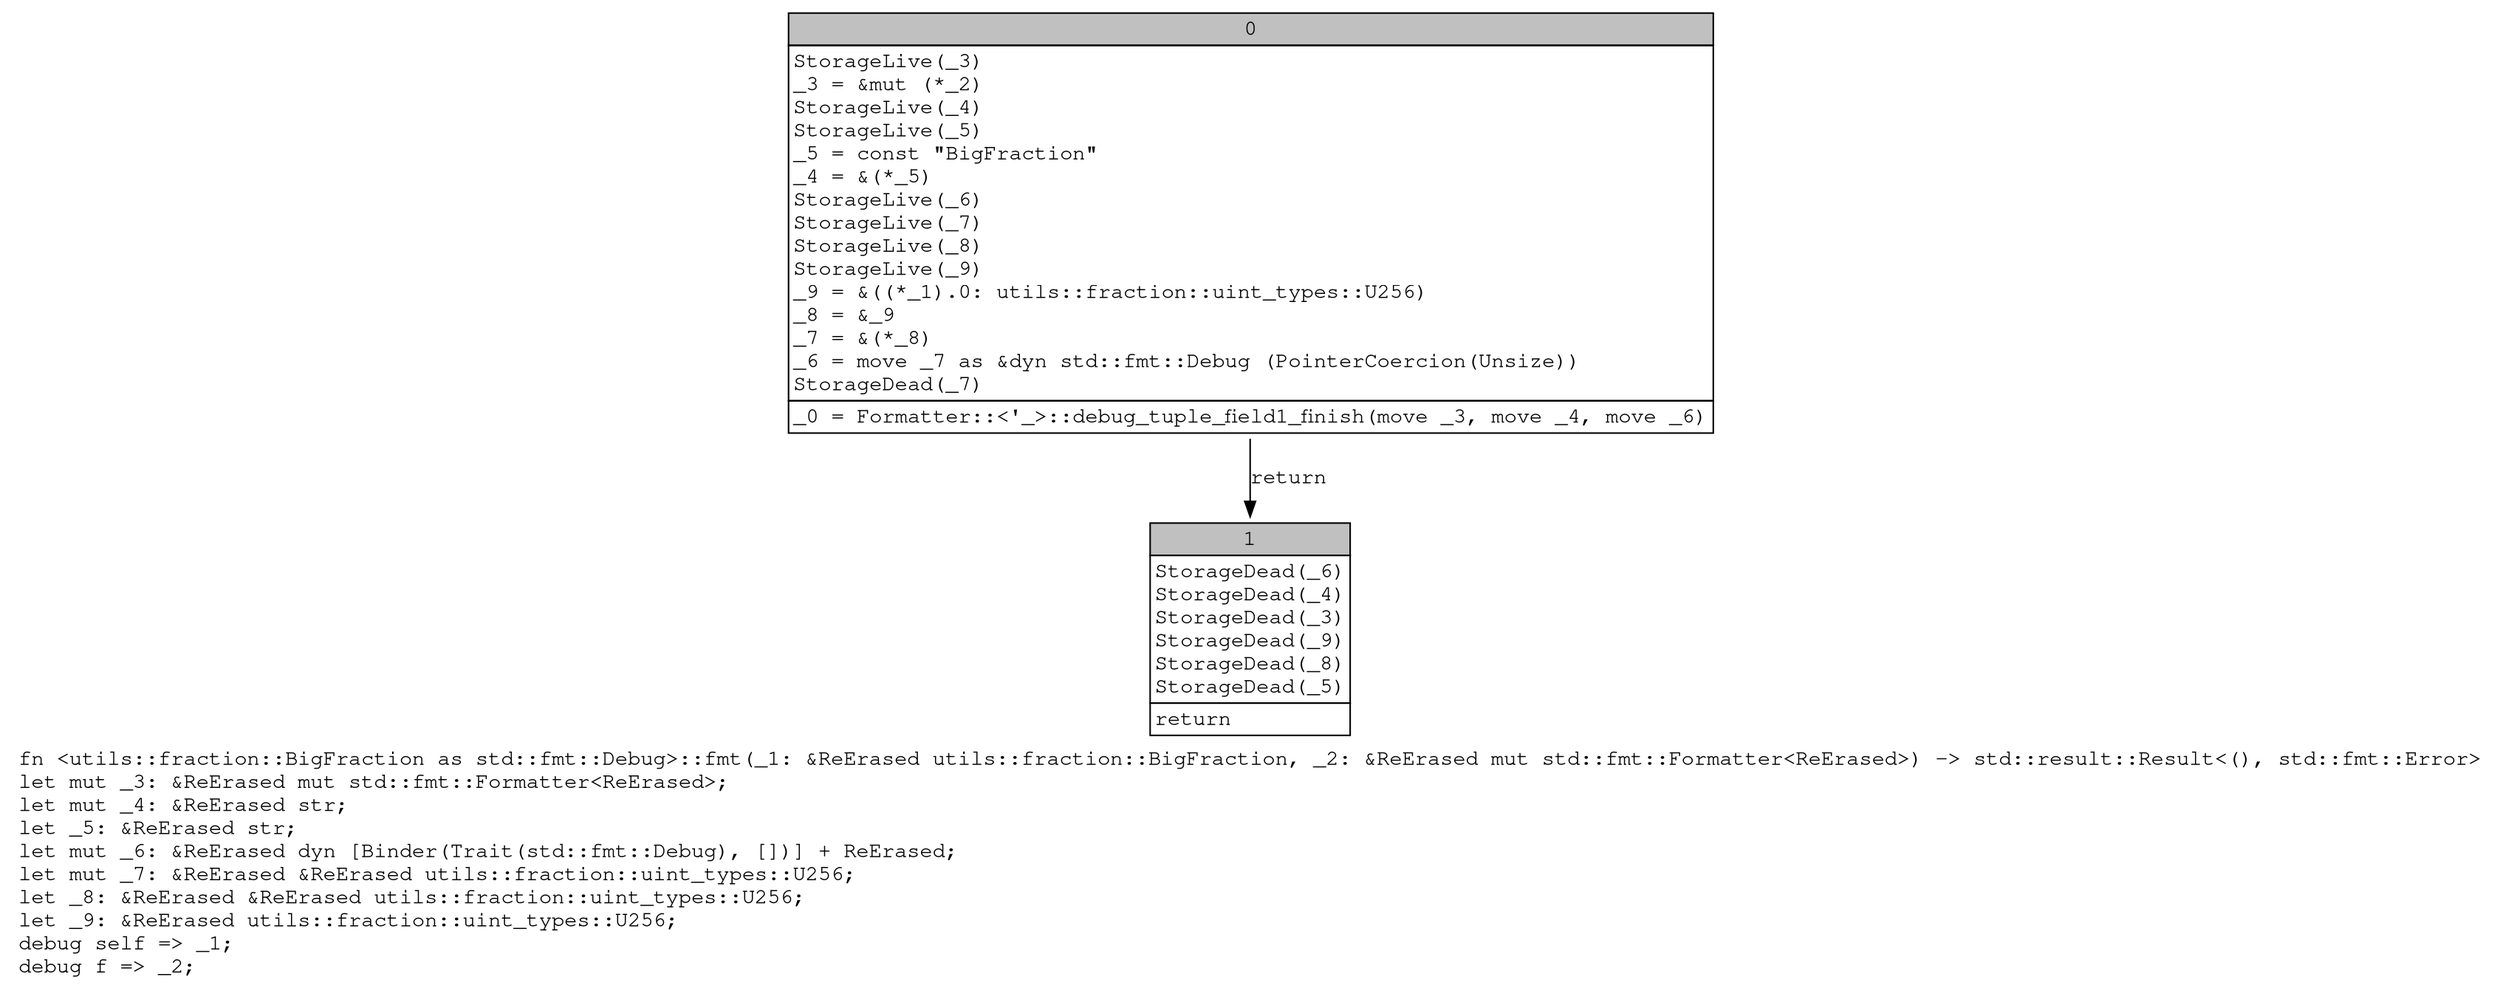 digraph Mir_0_12367 {
    graph [fontname="Courier, monospace"];
    node [fontname="Courier, monospace"];
    edge [fontname="Courier, monospace"];
    label=<fn &lt;utils::fraction::BigFraction as std::fmt::Debug&gt;::fmt(_1: &amp;ReErased utils::fraction::BigFraction, _2: &amp;ReErased mut std::fmt::Formatter&lt;ReErased&gt;) -&gt; std::result::Result&lt;(), std::fmt::Error&gt;<br align="left"/>let mut _3: &amp;ReErased mut std::fmt::Formatter&lt;ReErased&gt;;<br align="left"/>let mut _4: &amp;ReErased str;<br align="left"/>let _5: &amp;ReErased str;<br align="left"/>let mut _6: &amp;ReErased dyn [Binder(Trait(std::fmt::Debug), [])] + ReErased;<br align="left"/>let mut _7: &amp;ReErased &amp;ReErased utils::fraction::uint_types::U256;<br align="left"/>let _8: &amp;ReErased &amp;ReErased utils::fraction::uint_types::U256;<br align="left"/>let _9: &amp;ReErased utils::fraction::uint_types::U256;<br align="left"/>debug self =&gt; _1;<br align="left"/>debug f =&gt; _2;<br align="left"/>>;
    bb0__0_12367 [shape="none", label=<<table border="0" cellborder="1" cellspacing="0"><tr><td bgcolor="gray" align="center" colspan="1">0</td></tr><tr><td align="left" balign="left">StorageLive(_3)<br/>_3 = &amp;mut (*_2)<br/>StorageLive(_4)<br/>StorageLive(_5)<br/>_5 = const &quot;BigFraction&quot;<br/>_4 = &amp;(*_5)<br/>StorageLive(_6)<br/>StorageLive(_7)<br/>StorageLive(_8)<br/>StorageLive(_9)<br/>_9 = &amp;((*_1).0: utils::fraction::uint_types::U256)<br/>_8 = &amp;_9<br/>_7 = &amp;(*_8)<br/>_6 = move _7 as &amp;dyn std::fmt::Debug (PointerCoercion(Unsize))<br/>StorageDead(_7)<br/></td></tr><tr><td align="left">_0 = Formatter::&lt;'_&gt;::debug_tuple_field1_finish(move _3, move _4, move _6)</td></tr></table>>];
    bb1__0_12367 [shape="none", label=<<table border="0" cellborder="1" cellspacing="0"><tr><td bgcolor="gray" align="center" colspan="1">1</td></tr><tr><td align="left" balign="left">StorageDead(_6)<br/>StorageDead(_4)<br/>StorageDead(_3)<br/>StorageDead(_9)<br/>StorageDead(_8)<br/>StorageDead(_5)<br/></td></tr><tr><td align="left">return</td></tr></table>>];
    bb0__0_12367 -> bb1__0_12367 [label="return"];
}
